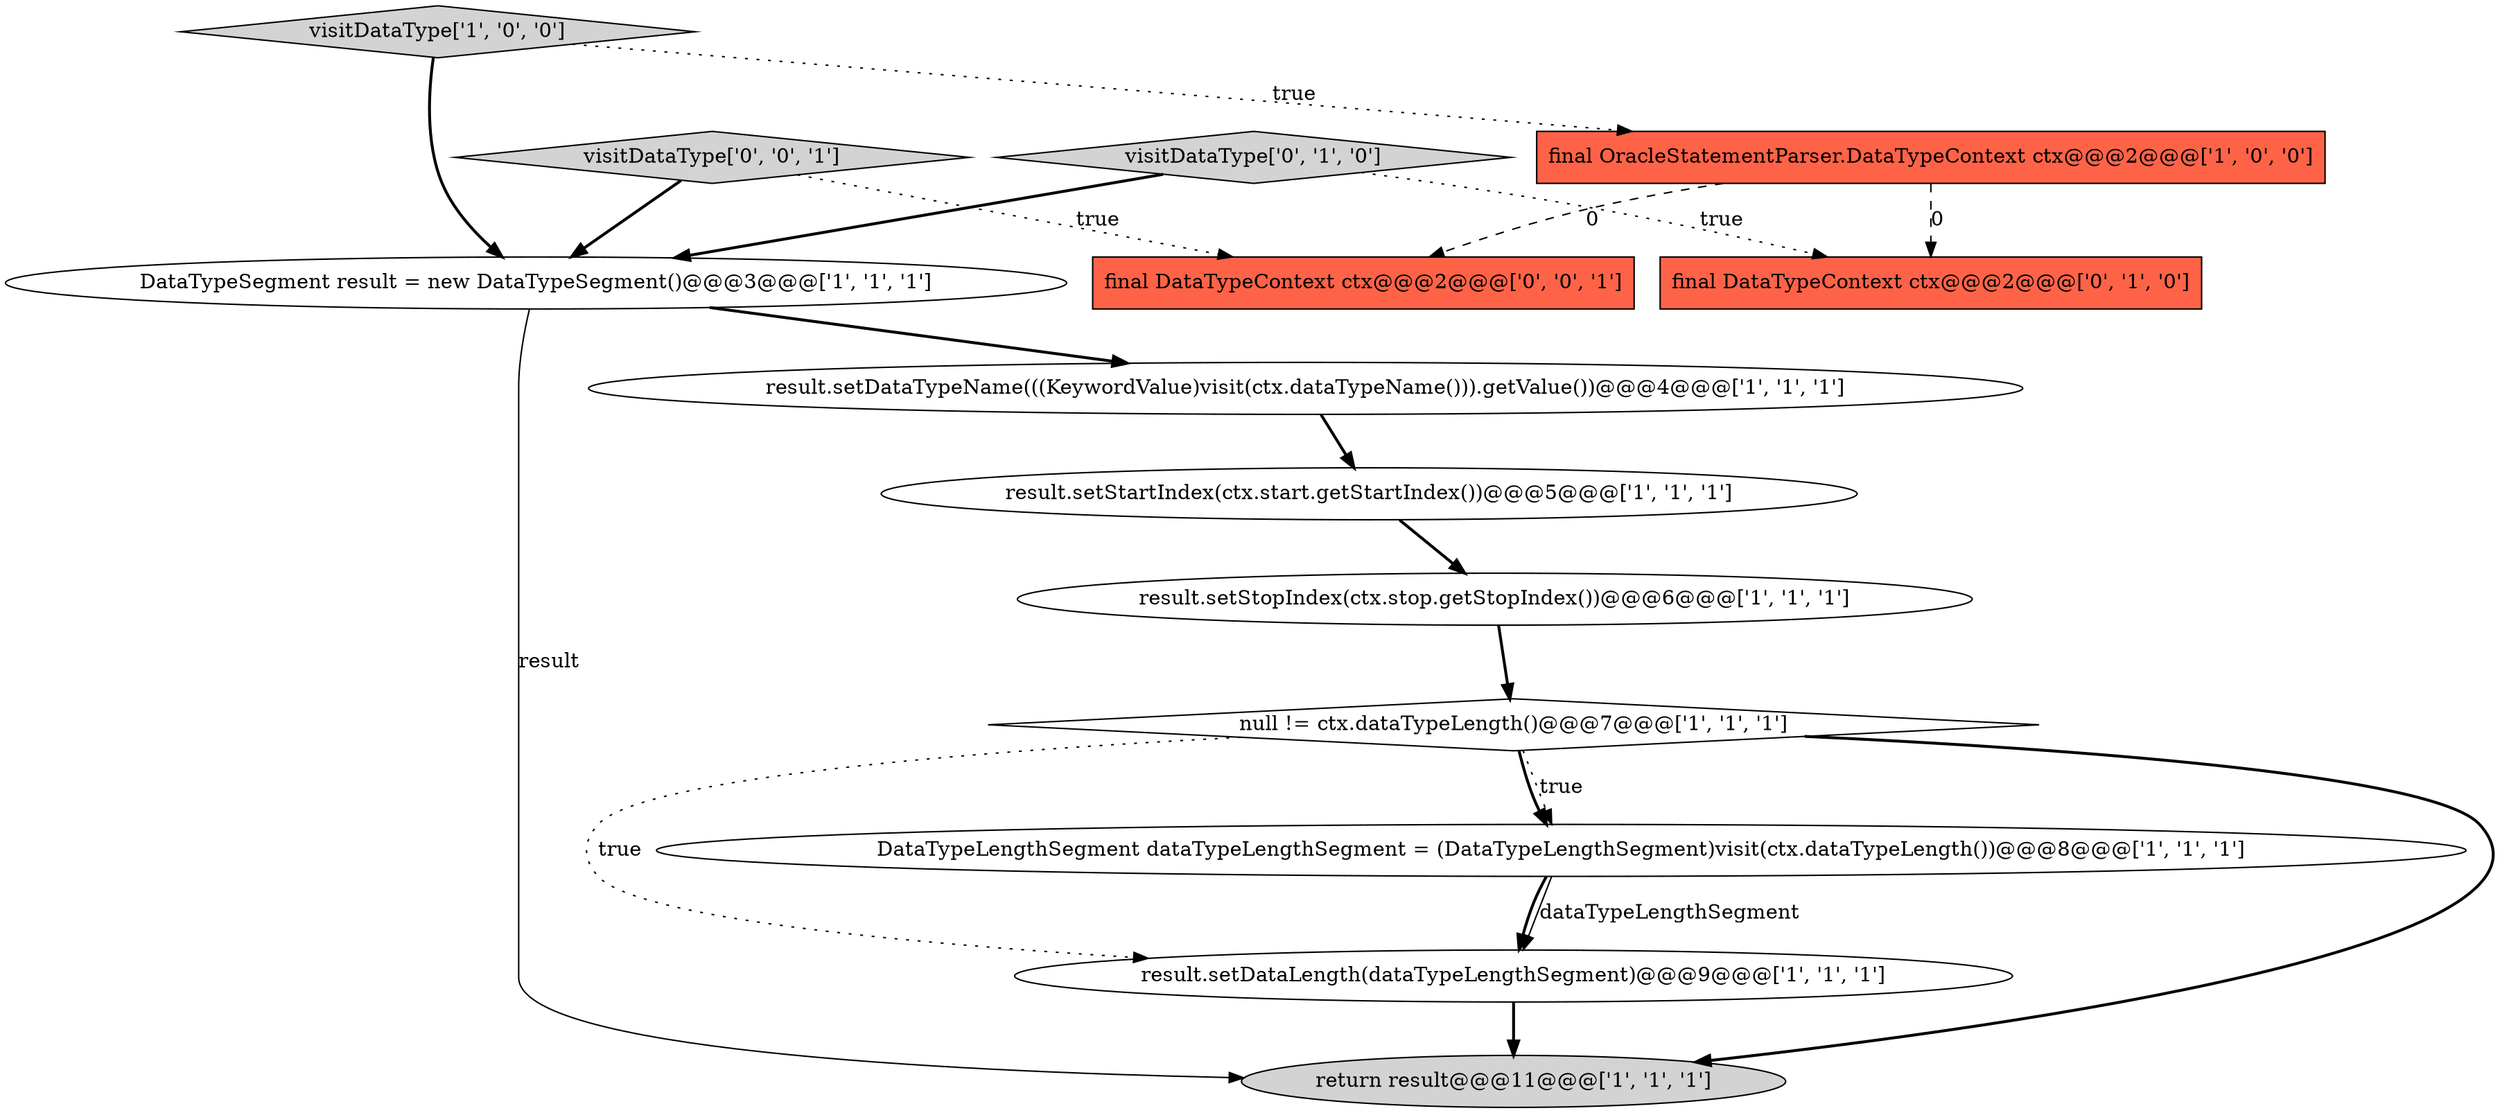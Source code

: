 digraph {
3 [style = filled, label = "result.setDataLength(dataTypeLengthSegment)@@@9@@@['1', '1', '1']", fillcolor = white, shape = ellipse image = "AAA0AAABBB1BBB"];
7 [style = filled, label = "final OracleStatementParser.DataTypeContext ctx@@@2@@@['1', '0', '0']", fillcolor = tomato, shape = box image = "AAA1AAABBB1BBB"];
5 [style = filled, label = "result.setStopIndex(ctx.stop.getStopIndex())@@@6@@@['1', '1', '1']", fillcolor = white, shape = ellipse image = "AAA0AAABBB1BBB"];
10 [style = filled, label = "visitDataType['0', '1', '0']", fillcolor = lightgray, shape = diamond image = "AAA0AAABBB2BBB"];
12 [style = filled, label = "visitDataType['0', '0', '1']", fillcolor = lightgray, shape = diamond image = "AAA0AAABBB3BBB"];
1 [style = filled, label = "DataTypeLengthSegment dataTypeLengthSegment = (DataTypeLengthSegment)visit(ctx.dataTypeLength())@@@8@@@['1', '1', '1']", fillcolor = white, shape = ellipse image = "AAA0AAABBB1BBB"];
9 [style = filled, label = "null != ctx.dataTypeLength()@@@7@@@['1', '1', '1']", fillcolor = white, shape = diamond image = "AAA0AAABBB1BBB"];
4 [style = filled, label = "visitDataType['1', '0', '0']", fillcolor = lightgray, shape = diamond image = "AAA0AAABBB1BBB"];
13 [style = filled, label = "final DataTypeContext ctx@@@2@@@['0', '0', '1']", fillcolor = tomato, shape = box image = "AAA0AAABBB3BBB"];
11 [style = filled, label = "final DataTypeContext ctx@@@2@@@['0', '1', '0']", fillcolor = tomato, shape = box image = "AAA1AAABBB2BBB"];
8 [style = filled, label = "DataTypeSegment result = new DataTypeSegment()@@@3@@@['1', '1', '1']", fillcolor = white, shape = ellipse image = "AAA0AAABBB1BBB"];
6 [style = filled, label = "return result@@@11@@@['1', '1', '1']", fillcolor = lightgray, shape = ellipse image = "AAA0AAABBB1BBB"];
2 [style = filled, label = "result.setDataTypeName(((KeywordValue)visit(ctx.dataTypeName())).getValue())@@@4@@@['1', '1', '1']", fillcolor = white, shape = ellipse image = "AAA0AAABBB1BBB"];
0 [style = filled, label = "result.setStartIndex(ctx.start.getStartIndex())@@@5@@@['1', '1', '1']", fillcolor = white, shape = ellipse image = "AAA0AAABBB1BBB"];
1->3 [style = bold, label=""];
7->11 [style = dashed, label="0"];
4->8 [style = bold, label=""];
4->7 [style = dotted, label="true"];
3->6 [style = bold, label=""];
2->0 [style = bold, label=""];
12->13 [style = dotted, label="true"];
9->3 [style = dotted, label="true"];
1->3 [style = solid, label="dataTypeLengthSegment"];
7->13 [style = dashed, label="0"];
9->1 [style = bold, label=""];
5->9 [style = bold, label=""];
8->2 [style = bold, label=""];
10->8 [style = bold, label=""];
10->11 [style = dotted, label="true"];
12->8 [style = bold, label=""];
8->6 [style = solid, label="result"];
9->6 [style = bold, label=""];
0->5 [style = bold, label=""];
9->1 [style = dotted, label="true"];
}
